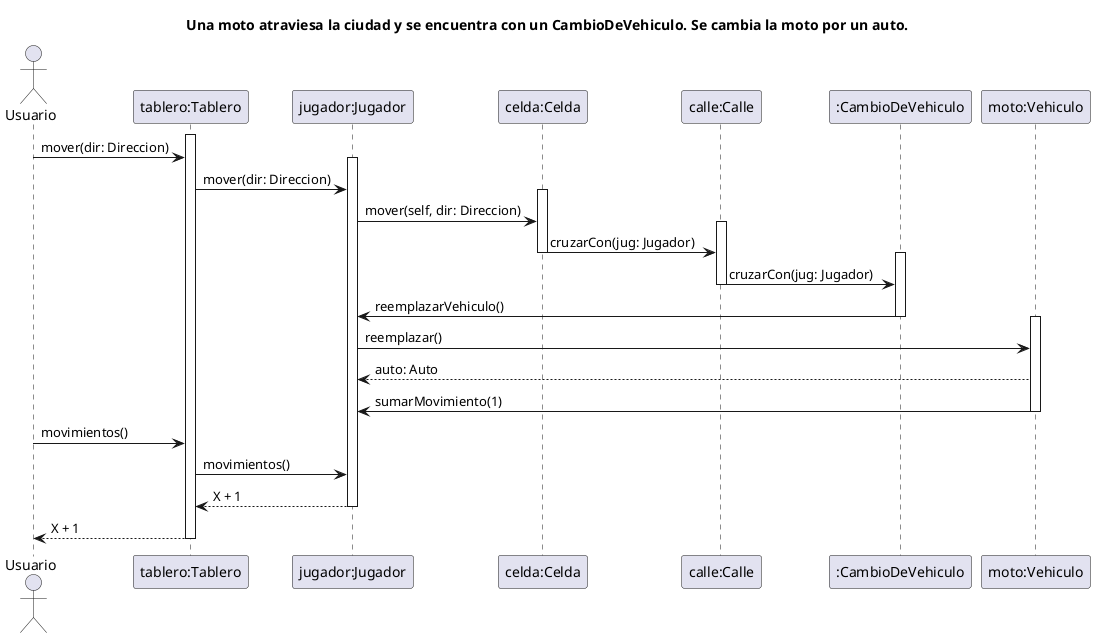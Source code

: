 @startuml SecuenciaMotoCambiaVehiculo
' Caso de uso 
' Una moto atraviesa la ciudad y se encuentra con un CambioDeVehiculo. Se cambia la moto por un auto.

title Una moto atraviesa la ciudad y se encuentra con un CambioDeVehiculo. Se cambia la moto por un auto.

Actor Usuario as user
participant "tablero:Tablero" as tablero
participant "jugador:Jugador" as jugador
participant "celda:Celda" as celda
participant "calle:Calle" as calle
participant ":CambioDeVehiculo" as cambioDeVehiculo
participant "moto:Vehiculo" as vehiculo


activate tablero

user -> tablero: mover(dir: Direccion)

activate jugador

tablero -> jugador: mover(dir: Direccion)

activate celda

jugador -> celda: mover(self, dir: Direccion)

activate calle

celda -> calle: cruzarCon(jug: Jugador)

deactivate celda

activate cambioDeVehiculo

calle -> cambioDeVehiculo: cruzarCon(jug: Jugador)

deactivate calle

cambioDeVehiculo -> jugador: reemplazarVehiculo()

deactivate cambioDeVehiculo
activate vehiculo

jugador -> vehiculo : reemplazar()

vehiculo --> jugador : auto: Auto 

vehiculo -> jugador: sumarMovimiento(1)

deactivate vehiculo

deactivate celda

user -> tablero: movimientos()
tablero -> jugador: movimientos()
jugador --> tablero: X + 1
deactivate jugador

tablero --> user: X + 1

deactivate tablero

@enduml
